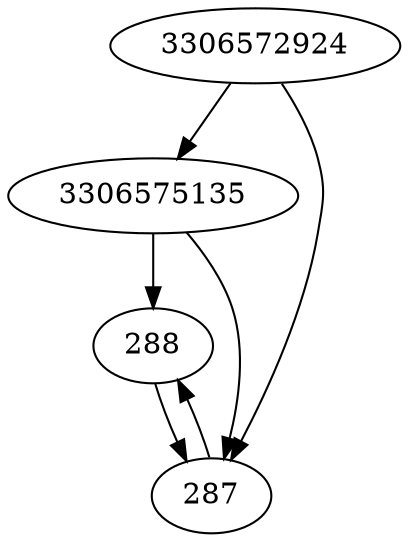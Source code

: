 strict digraph  {
288;
3306575135;
3306572924;
287;
288 -> 287;
3306575135 -> 288;
3306575135 -> 287;
3306572924 -> 3306575135;
3306572924 -> 287;
287 -> 288;
}

